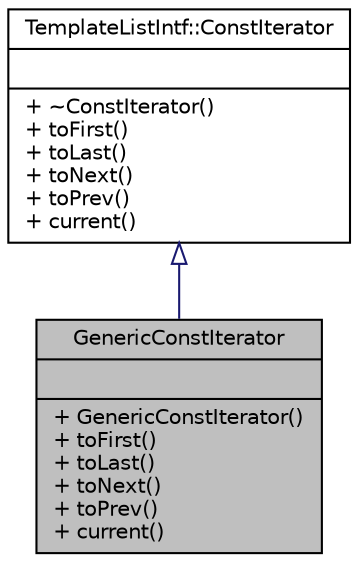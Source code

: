 digraph "GenericConstIterator"
{
 // LATEX_PDF_SIZE
  edge [fontname="Helvetica",fontsize="10",labelfontname="Helvetica",labelfontsize="10"];
  node [fontname="Helvetica",fontsize="10",shape=record];
  Node1 [label="{GenericConstIterator\n||+ GenericConstIterator()\l+ toFirst()\l+ toLast()\l+ toNext()\l+ toPrev()\l+ current()\l}",height=0.2,width=0.4,color="black", fillcolor="grey75", style="filled", fontcolor="black",tooltip="Template List iterator support."];
  Node2 -> Node1 [dir="back",color="midnightblue",fontsize="10",style="solid",arrowtail="onormal",fontname="Helvetica"];
  Node2 [label="{TemplateListIntf::ConstIterator\n||+ ~ConstIterator()\l+ toFirst()\l+ toLast()\l+ toNext()\l+ toPrev()\l+ current()\l}",height=0.2,width=0.4,color="black", fillcolor="white", style="filled",URL="$classTemplateListIntf_1_1ConstIterator.html",tooltip="Abstract interface for a iterator of a list."];
}
